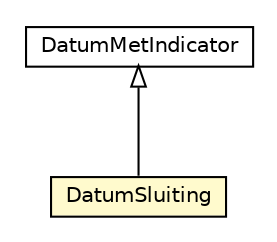 #!/usr/local/bin/dot
#
# Class diagram 
# Generated by UMLGraph version R5_6-24-gf6e263 (http://www.umlgraph.org/)
#

digraph G {
	edge [fontname="Helvetica",fontsize=10,labelfontname="Helvetica",labelfontsize=10];
	node [fontname="Helvetica",fontsize=10,shape=plaintext];
	nodesep=0.25;
	ranksep=0.5;
	// nl.egem.stuf.sector.bg._0204.PRSPRSHUWRel.DatumSluiting
	c169589 [label=<<table title="nl.egem.stuf.sector.bg._0204.PRSPRSHUWRel.DatumSluiting" border="0" cellborder="1" cellspacing="0" cellpadding="2" port="p" bgcolor="lemonChiffon" href="./PRSPRSHUWRel.DatumSluiting.html">
		<tr><td><table border="0" cellspacing="0" cellpadding="1">
<tr><td align="center" balign="center"> DatumSluiting </td></tr>
		</table></td></tr>
		</table>>, URL="./PRSPRSHUWRel.DatumSluiting.html", fontname="Helvetica", fontcolor="black", fontsize=10.0];
	// nl.egem.stuf.stuf0204.DatumMetIndicator
	c170015 [label=<<table title="nl.egem.stuf.stuf0204.DatumMetIndicator" border="0" cellborder="1" cellspacing="0" cellpadding="2" port="p" href="../../../stuf0204/DatumMetIndicator.html">
		<tr><td><table border="0" cellspacing="0" cellpadding="1">
<tr><td align="center" balign="center"> DatumMetIndicator </td></tr>
		</table></td></tr>
		</table>>, URL="../../../stuf0204/DatumMetIndicator.html", fontname="Helvetica", fontcolor="black", fontsize=10.0];
	//nl.egem.stuf.sector.bg._0204.PRSPRSHUWRel.DatumSluiting extends nl.egem.stuf.stuf0204.DatumMetIndicator
	c170015:p -> c169589:p [dir=back,arrowtail=empty];
}

